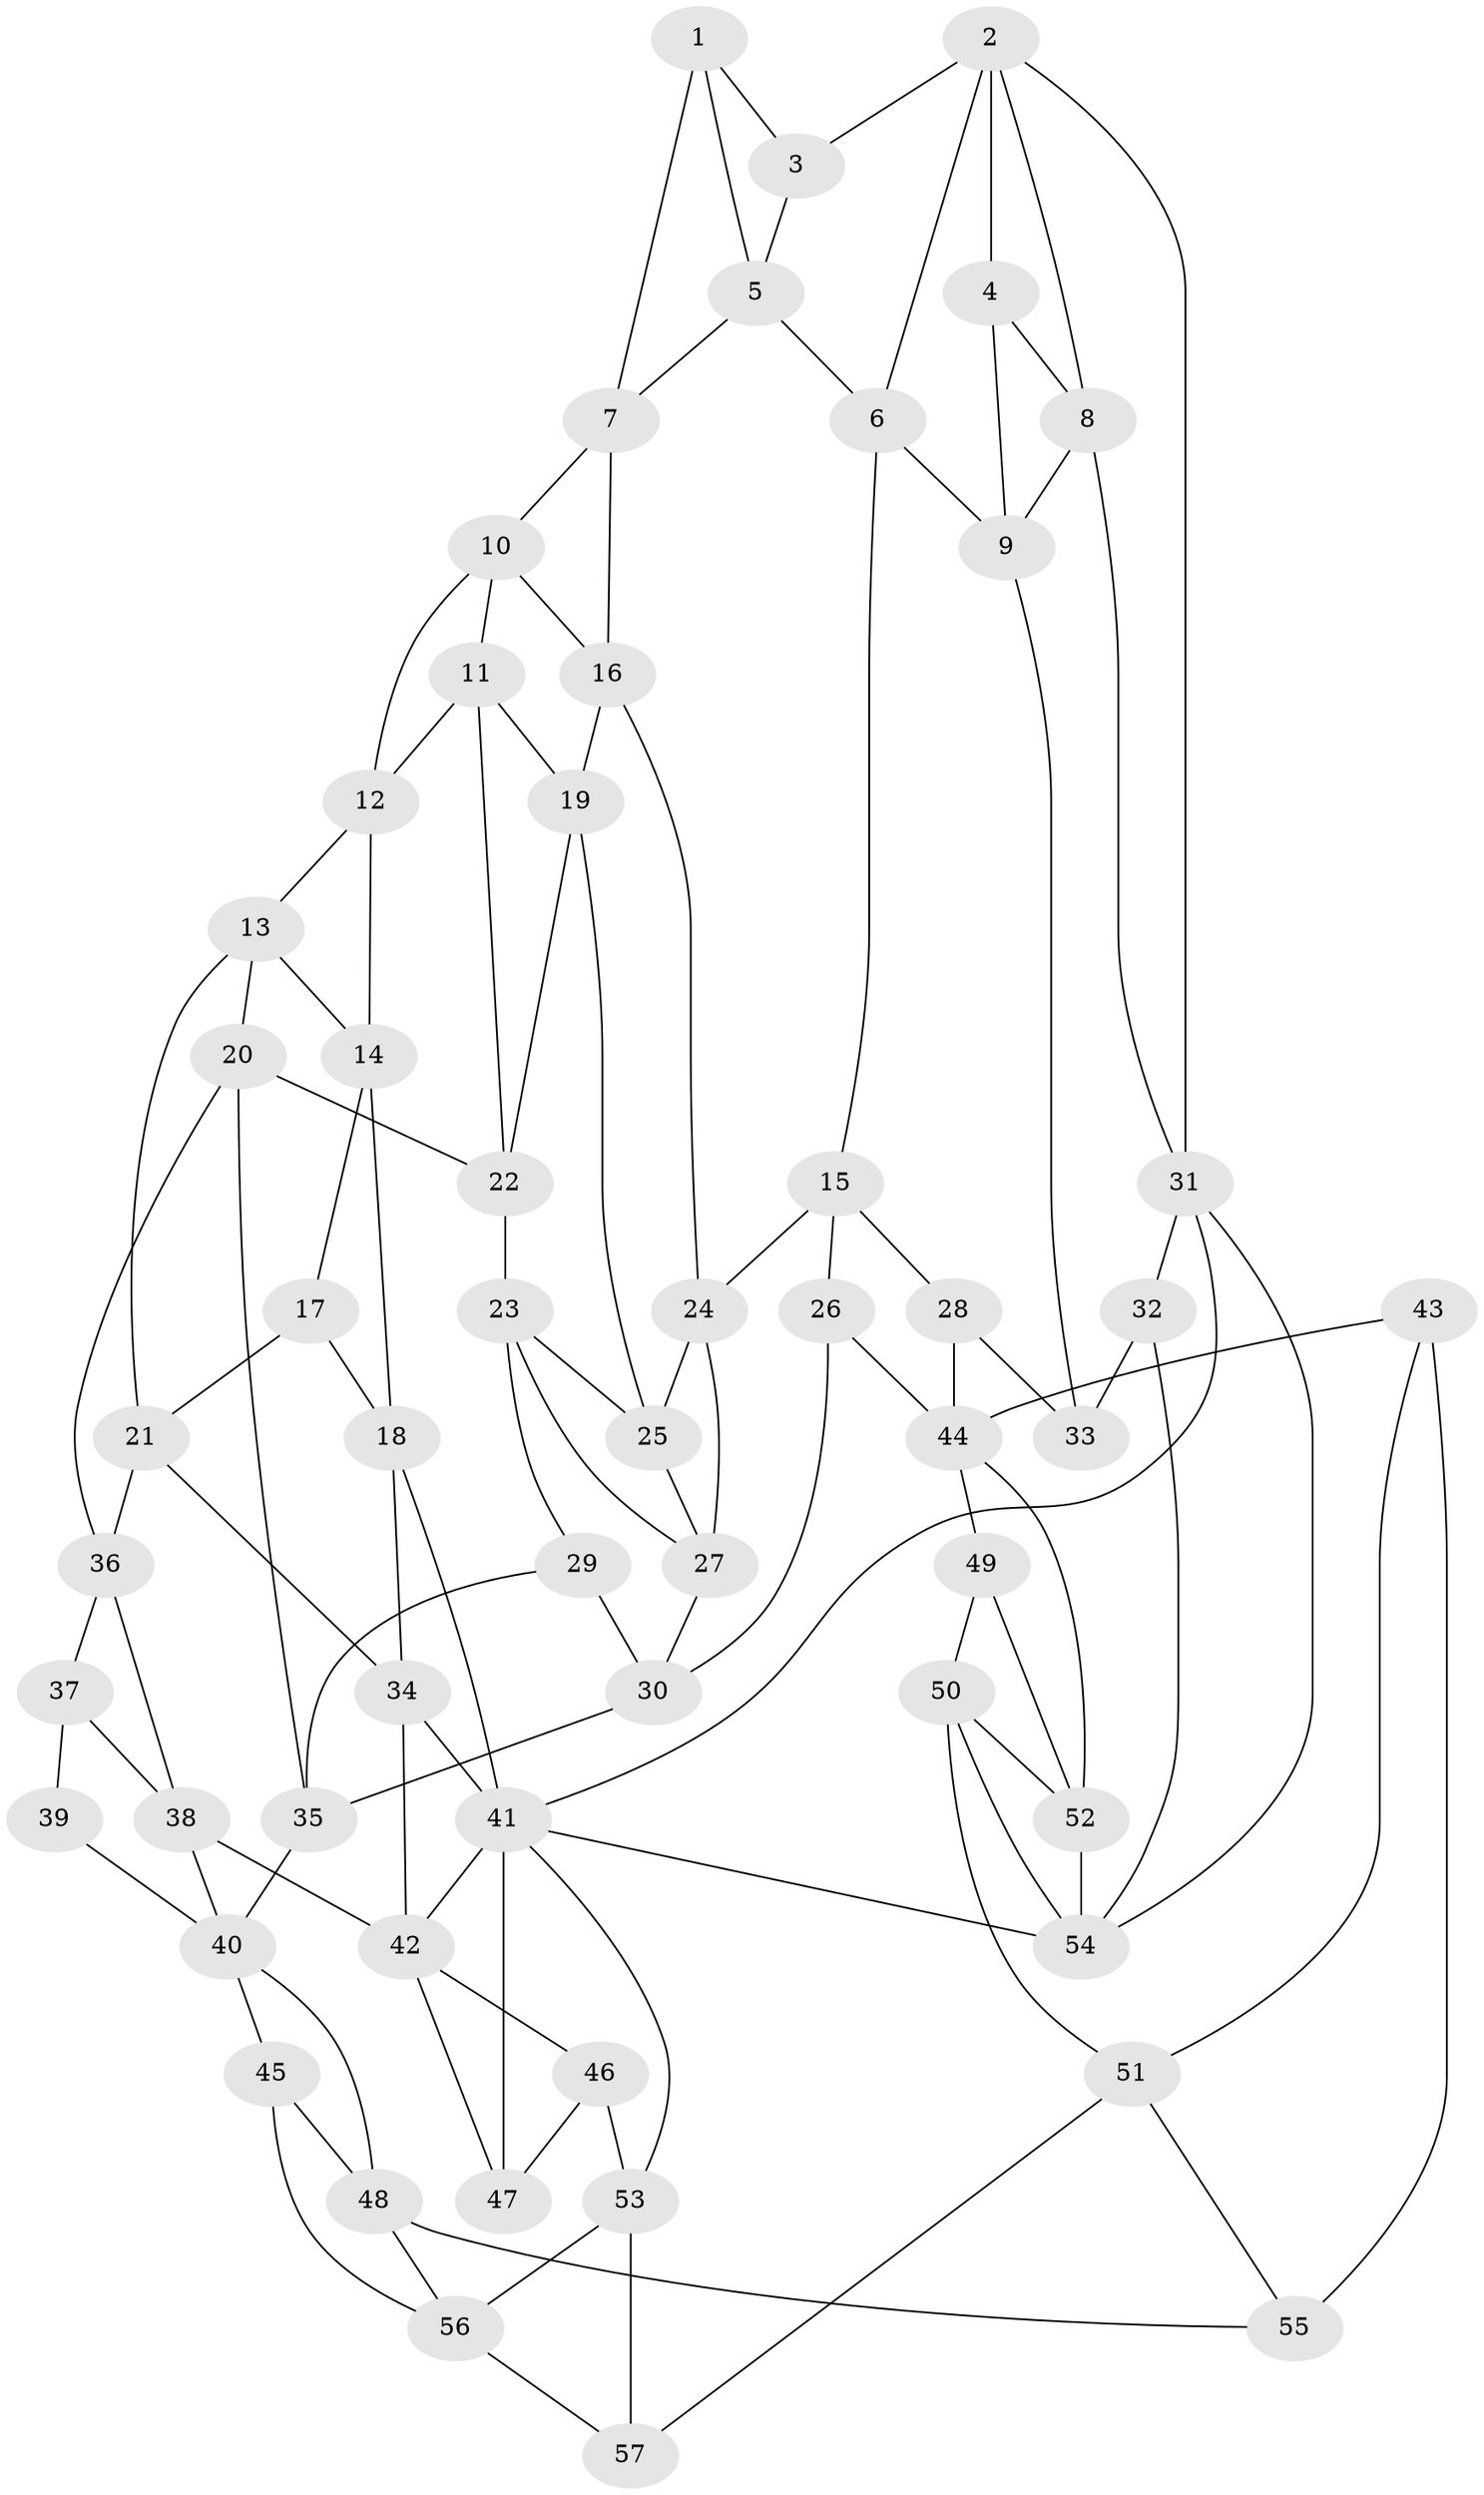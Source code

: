 // original degree distribution, {3: 0.017543859649122806, 6: 0.23684210526315788, 5: 0.49122807017543857, 4: 0.2543859649122807}
// Generated by graph-tools (version 1.1) at 2025/27/03/09/25 03:27:05]
// undirected, 57 vertices, 109 edges
graph export_dot {
graph [start="1"]
  node [color=gray90,style=filled];
  1;
  2;
  3;
  4;
  5;
  6;
  7;
  8;
  9;
  10;
  11;
  12;
  13;
  14;
  15;
  16;
  17;
  18;
  19;
  20;
  21;
  22;
  23;
  24;
  25;
  26;
  27;
  28;
  29;
  30;
  31;
  32;
  33;
  34;
  35;
  36;
  37;
  38;
  39;
  40;
  41;
  42;
  43;
  44;
  45;
  46;
  47;
  48;
  49;
  50;
  51;
  52;
  53;
  54;
  55;
  56;
  57;
  1 -- 3 [weight=1.0];
  1 -- 5 [weight=1.0];
  1 -- 7 [weight=1.0];
  2 -- 3 [weight=1.0];
  2 -- 4 [weight=1.0];
  2 -- 6 [weight=1.0];
  2 -- 8 [weight=1.0];
  2 -- 31 [weight=1.0];
  3 -- 5 [weight=1.0];
  4 -- 8 [weight=1.0];
  4 -- 9 [weight=1.0];
  5 -- 6 [weight=1.0];
  5 -- 7 [weight=1.0];
  6 -- 9 [weight=1.0];
  6 -- 15 [weight=1.0];
  7 -- 10 [weight=1.0];
  7 -- 16 [weight=1.0];
  8 -- 9 [weight=1.0];
  8 -- 31 [weight=1.0];
  9 -- 33 [weight=1.0];
  10 -- 11 [weight=1.0];
  10 -- 12 [weight=1.0];
  10 -- 16 [weight=1.0];
  11 -- 12 [weight=1.0];
  11 -- 19 [weight=1.0];
  11 -- 22 [weight=1.0];
  12 -- 13 [weight=1.0];
  12 -- 14 [weight=1.0];
  13 -- 14 [weight=1.0];
  13 -- 20 [weight=1.0];
  13 -- 21 [weight=1.0];
  14 -- 17 [weight=1.0];
  14 -- 18 [weight=1.0];
  15 -- 24 [weight=1.0];
  15 -- 26 [weight=1.0];
  15 -- 28 [weight=1.0];
  16 -- 19 [weight=1.0];
  16 -- 24 [weight=1.0];
  17 -- 18 [weight=1.0];
  17 -- 21 [weight=1.0];
  18 -- 34 [weight=1.0];
  18 -- 41 [weight=1.0];
  19 -- 22 [weight=1.0];
  19 -- 25 [weight=1.0];
  20 -- 22 [weight=1.0];
  20 -- 35 [weight=1.0];
  20 -- 36 [weight=1.0];
  21 -- 34 [weight=1.0];
  21 -- 36 [weight=1.0];
  22 -- 23 [weight=1.0];
  23 -- 25 [weight=1.0];
  23 -- 27 [weight=1.0];
  23 -- 29 [weight=1.0];
  24 -- 25 [weight=1.0];
  24 -- 27 [weight=1.0];
  25 -- 27 [weight=1.0];
  26 -- 30 [weight=1.0];
  26 -- 44 [weight=1.0];
  27 -- 30 [weight=1.0];
  28 -- 33 [weight=2.0];
  28 -- 44 [weight=1.0];
  29 -- 30 [weight=1.0];
  29 -- 35 [weight=1.0];
  30 -- 35 [weight=1.0];
  31 -- 32 [weight=1.0];
  31 -- 41 [weight=1.0];
  31 -- 54 [weight=1.0];
  32 -- 33 [weight=1.0];
  32 -- 54 [weight=1.0];
  34 -- 41 [weight=1.0];
  34 -- 42 [weight=1.0];
  35 -- 40 [weight=1.0];
  36 -- 37 [weight=1.0];
  36 -- 38 [weight=1.0];
  37 -- 38 [weight=1.0];
  37 -- 39 [weight=2.0];
  38 -- 40 [weight=1.0];
  38 -- 42 [weight=1.0];
  39 -- 40 [weight=2.0];
  40 -- 45 [weight=1.0];
  40 -- 48 [weight=1.0];
  41 -- 42 [weight=1.0];
  41 -- 47 [weight=2.0];
  41 -- 53 [weight=1.0];
  41 -- 54 [weight=1.0];
  42 -- 46 [weight=1.0];
  42 -- 47 [weight=1.0];
  43 -- 44 [weight=1.0];
  43 -- 51 [weight=1.0];
  43 -- 55 [weight=2.0];
  44 -- 49 [weight=2.0];
  44 -- 52 [weight=1.0];
  45 -- 48 [weight=1.0];
  45 -- 56 [weight=1.0];
  46 -- 47 [weight=1.0];
  46 -- 53 [weight=1.0];
  48 -- 55 [weight=1.0];
  48 -- 56 [weight=1.0];
  49 -- 50 [weight=1.0];
  49 -- 52 [weight=1.0];
  50 -- 51 [weight=1.0];
  50 -- 52 [weight=1.0];
  50 -- 54 [weight=1.0];
  51 -- 55 [weight=1.0];
  51 -- 57 [weight=1.0];
  52 -- 54 [weight=1.0];
  53 -- 56 [weight=1.0];
  53 -- 57 [weight=1.0];
  56 -- 57 [weight=1.0];
}

